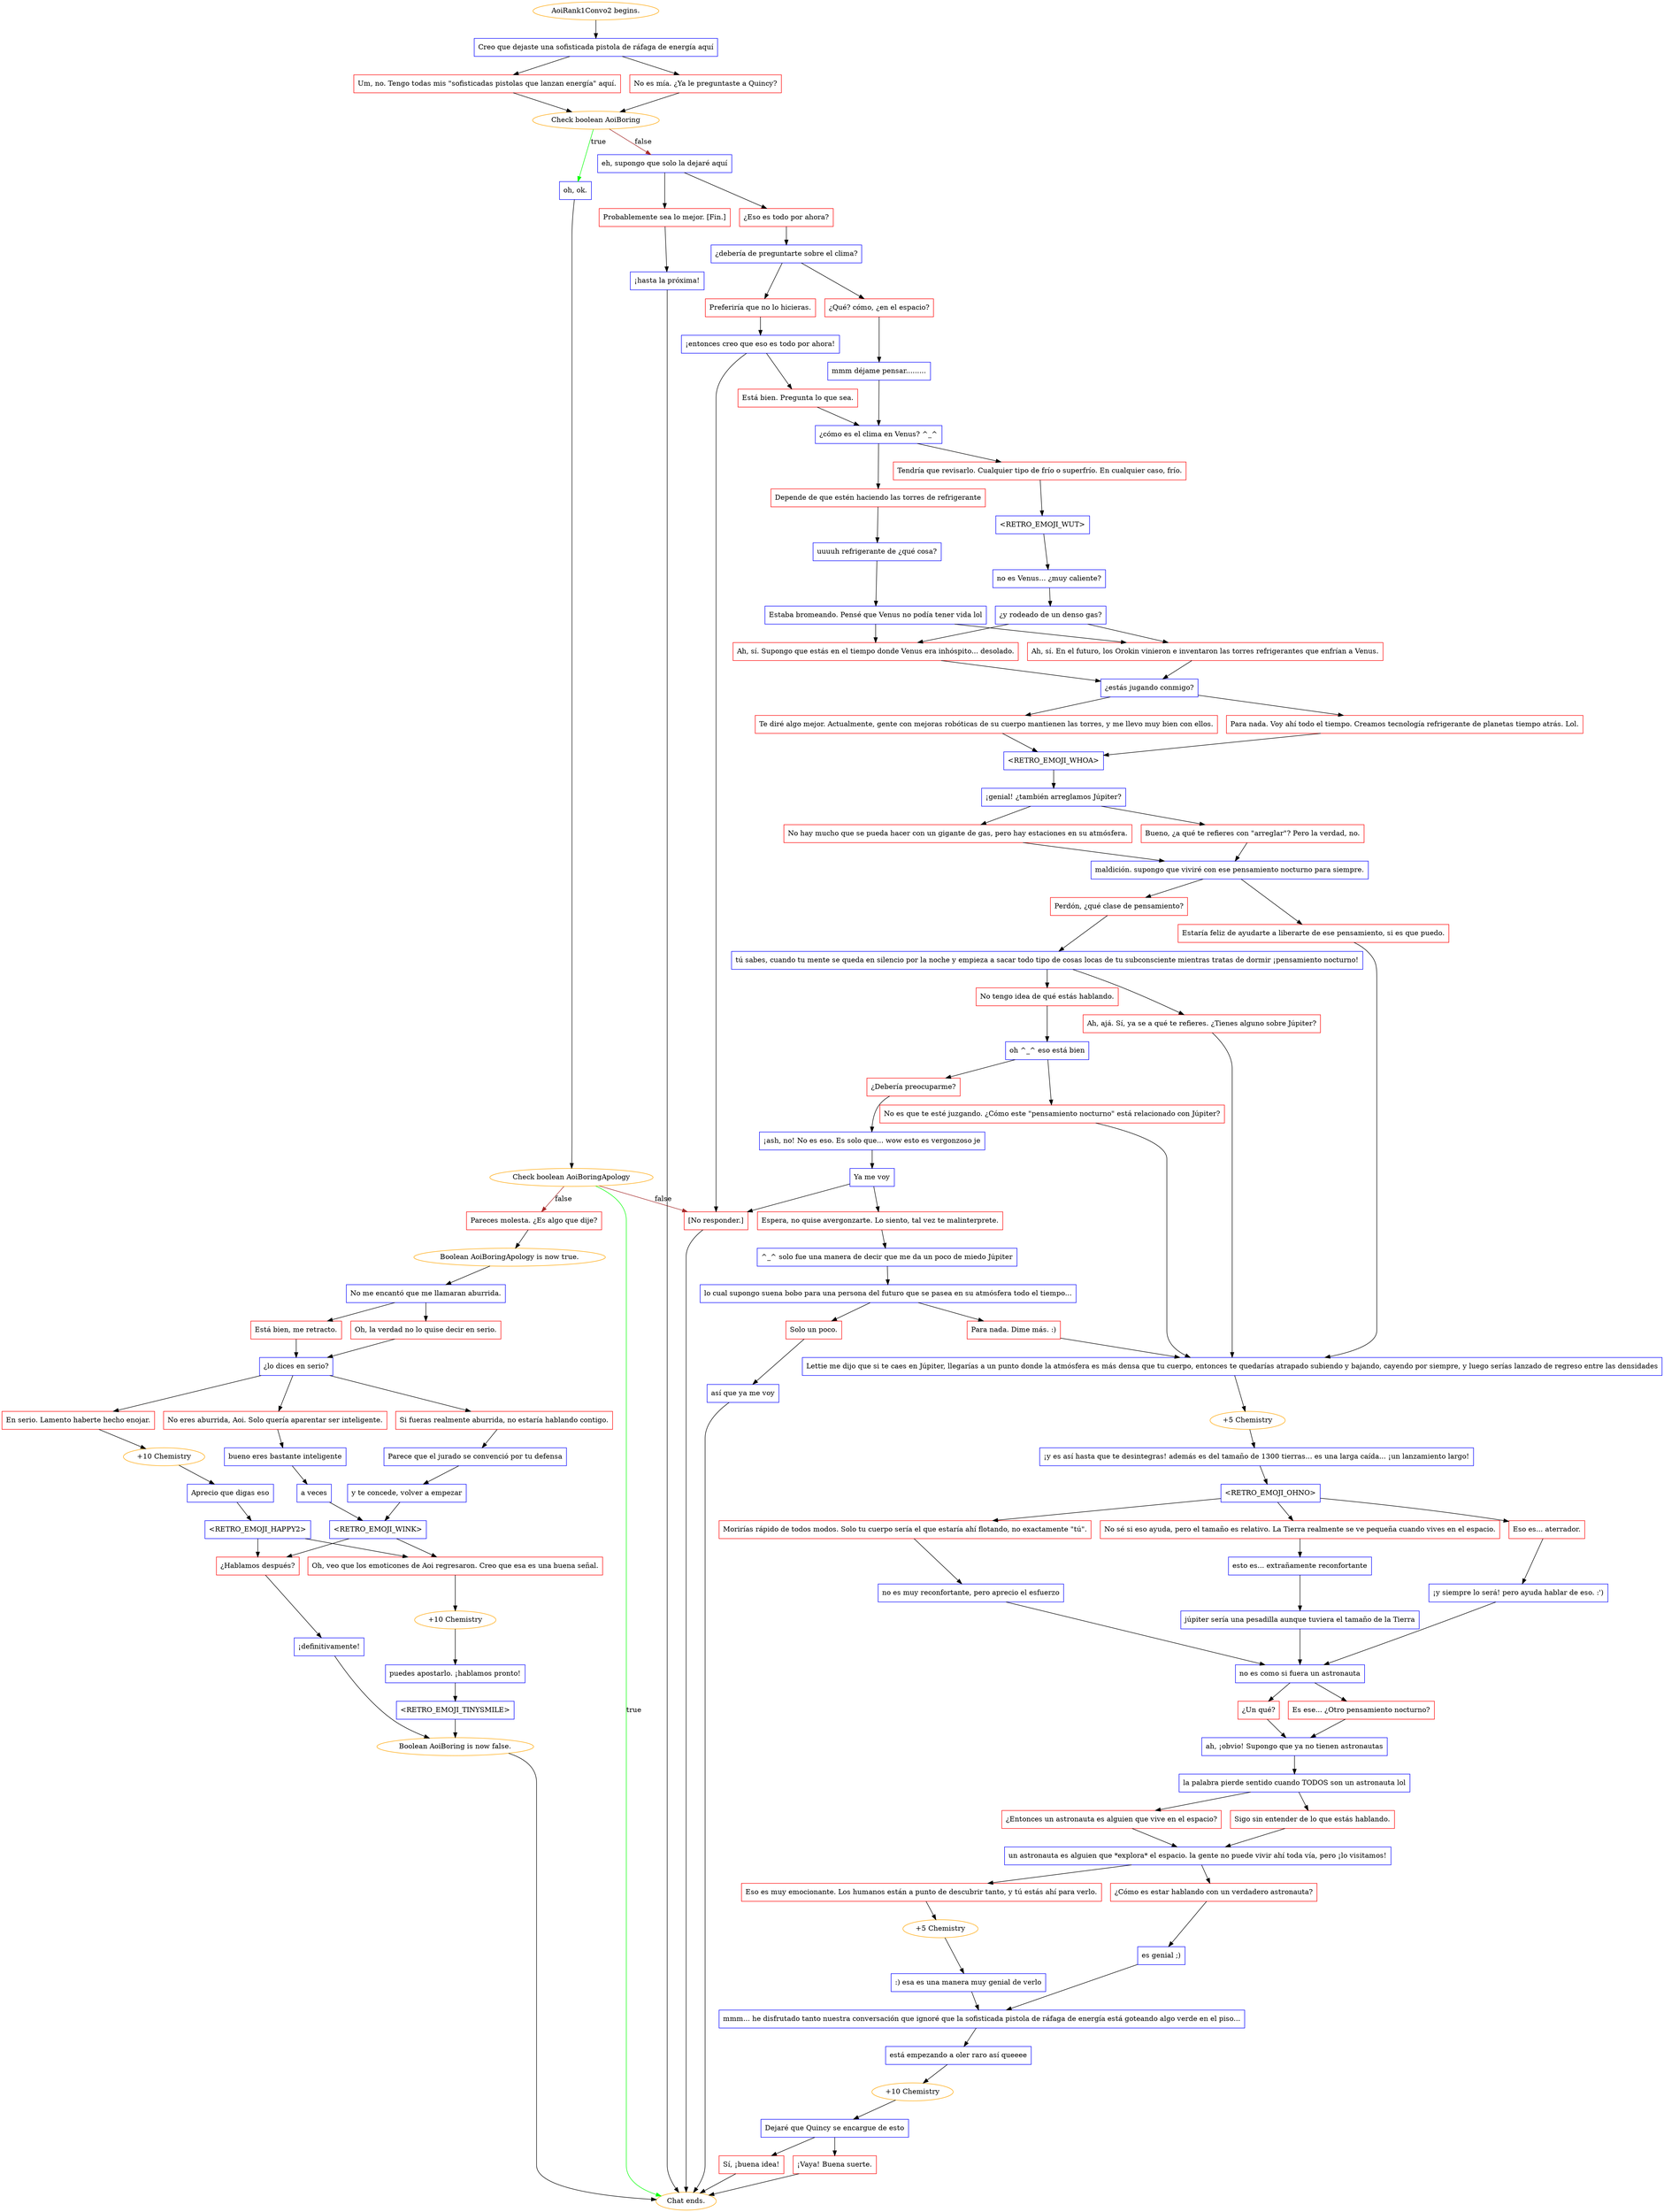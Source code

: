 digraph {
	"AoiRank1Convo2 begins." [color=orange];
		"AoiRank1Convo2 begins." -> j3829266673;
	j3829266673 [label="Creo que dejaste una sofisticada pistola de ráfaga de energía aquí",shape=box,color=blue];
		j3829266673 -> j440565607;
		j3829266673 -> j693444158;
	j440565607 [label="Um, no. Tengo todas mis \"sofisticadas pistolas que lanzan energía\" aquí.",shape=box,color=red];
		j440565607 -> j1717996206;
	j693444158 [label="No es mía. ¿Ya le preguntaste a Quincy?",shape=box,color=red];
		j693444158 -> j1717996206;
	j1717996206 [label="Check boolean AoiBoring",color=orange];
		j1717996206 -> j2510341742 [label=true,color=green];
		j1717996206 -> j1757406294 [label=false,color=brown];
	j2510341742 [label="oh, ok.",shape=box,color=blue];
		j2510341742 -> j2507467571;
	j1757406294 [label="eh, supongo que solo la dejaré aquí",shape=box,color=blue];
		j1757406294 -> j892986065;
		j1757406294 -> j1251860646;
	j2507467571 [label="Check boolean AoiBoringApology",color=orange];
		j2507467571 -> "Chat ends." [label=true,color=green];
		j2507467571 -> j803353145 [label=false,color=brown];
		j2507467571 -> j216489096 [label=false,color=brown];
	j892986065 [label="¿Eso es todo por ahora?",shape=box,color=red];
		j892986065 -> j2638978470;
	j1251860646 [label="Probablemente sea lo mejor. [Fin.]",shape=box,color=red];
		j1251860646 -> j3385691011;
	"Chat ends." [color=orange];
	j803353145 [label="Pareces molesta. ¿Es algo que dije?",shape=box,color=red];
		j803353145 -> j1276522323;
	j216489096 [label="[No responder.]",shape=box,color=red];
		j216489096 -> "Chat ends.";
	j2638978470 [label="¿debería de preguntarte sobre el clima?",shape=box,color=blue];
		j2638978470 -> j894425848;
		j2638978470 -> j1789894905;
	j3385691011 [label="¡hasta la próxima!",shape=box,color=blue];
		j3385691011 -> "Chat ends.";
	j1276522323 [label="Boolean AoiBoringApology is now true.",color=orange];
		j1276522323 -> j132987839;
	j894425848 [label="¿Qué? cómo, ¿en el espacio?",shape=box,color=red];
		j894425848 -> j1593308237;
	j1789894905 [label="Preferiría que no lo hicieras.",shape=box,color=red];
		j1789894905 -> j36282609;
	j132987839 [label="No me encantó que me llamaran aburrida.",shape=box,color=blue];
		j132987839 -> j1874332828;
		j132987839 -> j4035473845;
	j1593308237 [label="mmm déjame pensar.........",shape=box,color=blue];
		j1593308237 -> j302407484;
	j36282609 [label="¡entonces creo que eso es todo por ahora!",shape=box,color=blue];
		j36282609 -> j605340180;
		j36282609 -> j216489096;
	j1874332828 [label="Oh, la verdad no lo quise decir en serio.",shape=box,color=red];
		j1874332828 -> j78562952;
	j4035473845 [label="Está bien, me retracto.",shape=box,color=red];
		j4035473845 -> j78562952;
	j302407484 [label="¿cómo es el clima en Venus? ^_^",shape=box,color=blue];
		j302407484 -> j2623891037;
		j302407484 -> j2758963884;
	j605340180 [label="Está bien. Pregunta lo que sea.",shape=box,color=red];
		j605340180 -> j302407484;
	j78562952 [label="¿lo dices en serio?",shape=box,color=blue];
		j78562952 -> j1133335418;
		j78562952 -> j3908513081;
		j78562952 -> j3160011724;
	j2623891037 [label="Depende de que estén haciendo las torres de refrigerante",shape=box,color=red];
		j2623891037 -> j2258518260;
	j2758963884 [label="Tendría que revisarlo. Cualquier tipo de frío o superfrío. En cualquier caso, frío.",shape=box,color=red];
		j2758963884 -> j3476147980;
	j1133335418 [label="En serio. Lamento haberte hecho enojar.",shape=box,color=red];
		j1133335418 -> j1949498365;
	j3908513081 [label="No eres aburrida, Aoi. Solo quería aparentar ser inteligente.",shape=box,color=red];
		j3908513081 -> j328879601;
	j3160011724 [label="Si fueras realmente aburrida, no estaría hablando contigo.",shape=box,color=red];
		j3160011724 -> j4178418115;
	j2258518260 [label="uuuuh refrigerante de ¿qué cosa?",shape=box,color=blue];
		j2258518260 -> j1530287449;
	j3476147980 [label="<RETRO_EMOJI_WUT>",shape=box,color=blue];
		j3476147980 -> j2370716354;
	j1949498365 [label="+10 Chemistry",color=orange];
		j1949498365 -> j2088521954;
	j328879601 [label="bueno eres bastante inteligente",shape=box,color=blue];
		j328879601 -> j1741410088;
	j4178418115 [label="Parece que el jurado se convenció por tu defensa",shape=box,color=blue];
		j4178418115 -> j243148823;
	j1530287449 [label="Estaba bromeando. Pensé que Venus no podía tener vida lol",shape=box,color=blue];
		j1530287449 -> j2902507599;
		j1530287449 -> j2953041301;
	j2370716354 [label="no es Venus... ¿muy caliente?",shape=box,color=blue];
		j2370716354 -> j1793522086;
	j2088521954 [label="Aprecio que digas eso",shape=box,color=blue];
		j2088521954 -> j2657560192;
	j1741410088 [label="a veces",shape=box,color=blue];
		j1741410088 -> j3097585450;
	j243148823 [label="y te concede, volver a empezar",shape=box,color=blue];
		j243148823 -> j3097585450;
	j2902507599 [label="Ah, sí. Supongo que estás en el tiempo donde Venus era inhóspito... desolado.",shape=box,color=red];
		j2902507599 -> j2122753501;
	j2953041301 [label="Ah, sí. En el futuro, los Orokin vinieron e inventaron las torres refrigerantes que enfrían a Venus.",shape=box,color=red];
		j2953041301 -> j2122753501;
	j1793522086 [label="¿y rodeado de un denso gas?",shape=box,color=blue];
		j1793522086 -> j2902507599;
		j1793522086 -> j2953041301;
	j2657560192 [label="<RETRO_EMOJI_HAPPY2>",shape=box,color=blue];
		j2657560192 -> j133836590;
		j2657560192 -> j3113554048;
	j3097585450 [label="<RETRO_EMOJI_WINK>",shape=box,color=blue];
		j3097585450 -> j133836590;
		j3097585450 -> j3113554048;
	j2122753501 [label="¿estás jugando conmigo?",shape=box,color=blue];
		j2122753501 -> j1962882316;
		j2122753501 -> j344275521;
	j133836590 [label="¿Hablamos después?",shape=box,color=red];
		j133836590 -> j4269963070;
	j3113554048 [label="Oh, veo que los emoticones de Aoi regresaron. Creo que esa es una buena señal.",shape=box,color=red];
		j3113554048 -> j3516462567;
	j1962882316 [label="Te diré algo mejor. Actualmente, gente con mejoras robóticas de su cuerpo mantienen las torres, y me llevo muy bien con ellos.",shape=box,color=red];
		j1962882316 -> j1309018916;
	j344275521 [label="Para nada. Voy ahí todo el tiempo. Creamos tecnología refrigerante de planetas tiempo atrás. Lol.",shape=box,color=red];
		j344275521 -> j1309018916;
	j4269963070 [label="¡definitivamente!",shape=box,color=blue];
		j4269963070 -> j2581611291;
	j3516462567 [label="+10 Chemistry",color=orange];
		j3516462567 -> j1354863405;
	j1309018916 [label="<RETRO_EMOJI_WHOA>",shape=box,color=blue];
		j1309018916 -> j2569659004;
	j2581611291 [label="Boolean AoiBoring is now false.",color=orange];
		j2581611291 -> "Chat ends.";
	j1354863405 [label="puedes apostarlo. ¡hablamos pronto!",shape=box,color=blue];
		j1354863405 -> j153386734;
	j2569659004 [label="¡genial! ¿también arreglamos Júpiter?",shape=box,color=blue];
		j2569659004 -> j1955872637;
		j2569659004 -> j754746594;
	j153386734 [label="<RETRO_EMOJI_TINYSMILE>",shape=box,color=blue];
		j153386734 -> j2581611291;
	j1955872637 [label="No hay mucho que se pueda hacer con un gigante de gas, pero hay estaciones en su atmósfera.",shape=box,color=red];
		j1955872637 -> j1763143172;
	j754746594 [label="Bueno, ¿a qué te refieres con \"arreglar\"? Pero la verdad, no.",shape=box,color=red];
		j754746594 -> j1763143172;
	j1763143172 [label="maldición. supongo que viviré con ese pensamiento nocturno para siempre.",shape=box,color=blue];
		j1763143172 -> j4005511454;
		j1763143172 -> j2376488372;
	j4005511454 [label="Estaría feliz de ayudarte a liberarte de ese pensamiento, si es que puedo.",shape=box,color=red];
		j4005511454 -> j1982744215;
	j2376488372 [label="Perdón, ¿qué clase de pensamiento?",shape=box,color=red];
		j2376488372 -> j2794947128;
	j1982744215 [label="Lettie me dijo que si te caes en Júpiter, llegarías a un punto donde la atmósfera es más densa que tu cuerpo, entonces te quedarías atrapado subiendo y bajando, cayendo por siempre, y luego serías lanzado de regreso entre las densidades",shape=box,color=blue];
		j1982744215 -> j3350564348;
	j2794947128 [label="tú sabes, cuando tu mente se queda en silencio por la noche y empieza a sacar todo tipo de cosas locas de tu subconsciente mientras tratas de dormir ¡pensamiento nocturno!",shape=box,color=blue];
		j2794947128 -> j1241458659;
		j2794947128 -> j637997809;
	j3350564348 [label="+5 Chemistry",color=orange];
		j3350564348 -> j1694787324;
	j1241458659 [label="Ah, ajá. Sí, ya se a qué te refieres. ¿Tienes alguno sobre Júpiter?",shape=box,color=red];
		j1241458659 -> j1982744215;
	j637997809 [label="No tengo idea de qué estás hablando.",shape=box,color=red];
		j637997809 -> j3989126269;
	j1694787324 [label="¡y es así hasta que te desintegras! además es del tamaño de 1300 tierras... es una larga caída... ¡un lanzamiento largo!",shape=box,color=blue];
		j1694787324 -> j2783449782;
	j3989126269 [label="oh ^_^ eso está bien",shape=box,color=blue];
		j3989126269 -> j3742214887;
		j3989126269 -> j4097447742;
	j2783449782 [label="<RETRO_EMOJI_OHNO>",shape=box,color=blue];
		j2783449782 -> j1868154271;
		j2783449782 -> j859316946;
		j2783449782 -> j142563832;
	j3742214887 [label="No es que te esté juzgando. ¿Cómo este \"pensamiento nocturno\" está relacionado con Júpiter?",shape=box,color=red];
		j3742214887 -> j1982744215;
	j4097447742 [label="¿Debería preocuparme?",shape=box,color=red];
		j4097447742 -> j1087155450;
	j1868154271 [label="Eso es... aterrador.",shape=box,color=red];
		j1868154271 -> j3693329416;
	j859316946 [label="Morirías rápido de todos modos. Solo tu cuerpo sería el que estaría ahí flotando, no exactamente \"tú\".",shape=box,color=red];
		j859316946 -> j3996358742;
	j142563832 [label="No sé si eso ayuda, pero el tamaño es relativo. La Tierra realmente se ve pequeña cuando vives en el espacio.",shape=box,color=red];
		j142563832 -> j2120150838;
	j1087155450 [label="¡ash, no! No es eso. Es solo que... wow esto es vergonzoso je",shape=box,color=blue];
		j1087155450 -> j3942610602;
	j3693329416 [label="¡y siempre lo será! pero ayuda hablar de eso. :')",shape=box,color=blue];
		j3693329416 -> j2248558382;
	j3996358742 [label="no es muy reconfortante, pero aprecio el esfuerzo",shape=box,color=blue];
		j3996358742 -> j2248558382;
	j2120150838 [label="esto es... extrañamente reconfortante",shape=box,color=blue];
		j2120150838 -> j4080669879;
	j3942610602 [label="Ya me voy",shape=box,color=blue];
		j3942610602 -> j3560112978;
		j3942610602 -> j216489096;
	j2248558382 [label="no es como si fuera un astronauta",shape=box,color=blue];
		j2248558382 -> j2892435424;
		j2248558382 -> j2617101413;
	j4080669879 [label="júpiter sería una pesadilla aunque tuviera el tamaño de la Tierra",shape=box,color=blue];
		j4080669879 -> j2248558382;
	j3560112978 [label="Espera, no quise avergonzarte. Lo siento, tal vez te malinterprete.",shape=box,color=red];
		j3560112978 -> j656446173;
	j2892435424 [label="¿Un qué?",shape=box,color=red];
		j2892435424 -> j3774473754;
	j2617101413 [label="Es ese... ¿Otro pensamiento nocturno?",shape=box,color=red];
		j2617101413 -> j3774473754;
	j656446173 [label="^_^ solo fue una manera de decir que me da un poco de miedo Júpiter",shape=box,color=blue];
		j656446173 -> j3580079240;
	j3774473754 [label="ah, ¡obvio! Supongo que ya no tienen astronautas",shape=box,color=blue];
		j3774473754 -> j115924588;
	j3580079240 [label="lo cual supongo suena bobo para una persona del futuro que se pasea en su atmósfera todo el tiempo...",shape=box,color=blue];
		j3580079240 -> j294137447;
		j3580079240 -> j3433106552;
	j115924588 [label="la palabra pierde sentido cuando TODOS son un astronauta lol",shape=box,color=blue];
		j115924588 -> j2013661814;
		j115924588 -> j2256044234;
	j294137447 [label="Para nada. Dime más. :)",shape=box,color=red];
		j294137447 -> j1982744215;
	j3433106552 [label="Solo un poco.",shape=box,color=red];
		j3433106552 -> j1787021159;
	j2013661814 [label="¿Entonces un astronauta es alguien que vive en el espacio?",shape=box,color=red];
		j2013661814 -> j1777725874;
	j2256044234 [label="Sigo sin entender de lo que estás hablando.",shape=box,color=red];
		j2256044234 -> j1777725874;
	j1787021159 [label="así que ya me voy",shape=box,color=blue];
		j1787021159 -> "Chat ends.";
	j1777725874 [label="un astronauta es alguien que *explora* el espacio. la gente no puede vivir ahí toda vía, pero ¡lo visitamos!",shape=box,color=blue];
		j1777725874 -> j1843278863;
		j1777725874 -> j3023443550;
	j1843278863 [label="Eso es muy emocionante. Los humanos están a punto de descubrir tanto, y tú estás ahí para verlo.",shape=box,color=red];
		j1843278863 -> j3687919983;
	j3023443550 [label="¿Cómo es estar hablando con un verdadero astronauta?",shape=box,color=red];
		j3023443550 -> j1615839276;
	j3687919983 [label="+5 Chemistry",color=orange];
		j3687919983 -> j3476788896;
	j1615839276 [label="es genial ;)",shape=box,color=blue];
		j1615839276 -> j27772381;
	j3476788896 [label=":) esa es una manera muy genial de verlo",shape=box,color=blue];
		j3476788896 -> j27772381;
	j27772381 [label="mmm... he disfrutado tanto nuestra conversación que ignoré que la sofisticada pistola de ráfaga de energía está goteando algo verde en el piso...",shape=box,color=blue];
		j27772381 -> j2906977355;
	j2906977355 [label="está empezando a oler raro así queeee",shape=box,color=blue];
		j2906977355 -> j4161901507;
	j4161901507 [label="+10 Chemistry",color=orange];
		j4161901507 -> j3572311791;
	j3572311791 [label="Dejaré que Quincy se encargue de esto",shape=box,color=blue];
		j3572311791 -> j2091173951;
		j3572311791 -> j1589174551;
	j2091173951 [label="¡Vaya! Buena suerte.",shape=box,color=red];
		j2091173951 -> "Chat ends.";
	j1589174551 [label="Sí, ¡buena idea!",shape=box,color=red];
		j1589174551 -> "Chat ends.";
}
